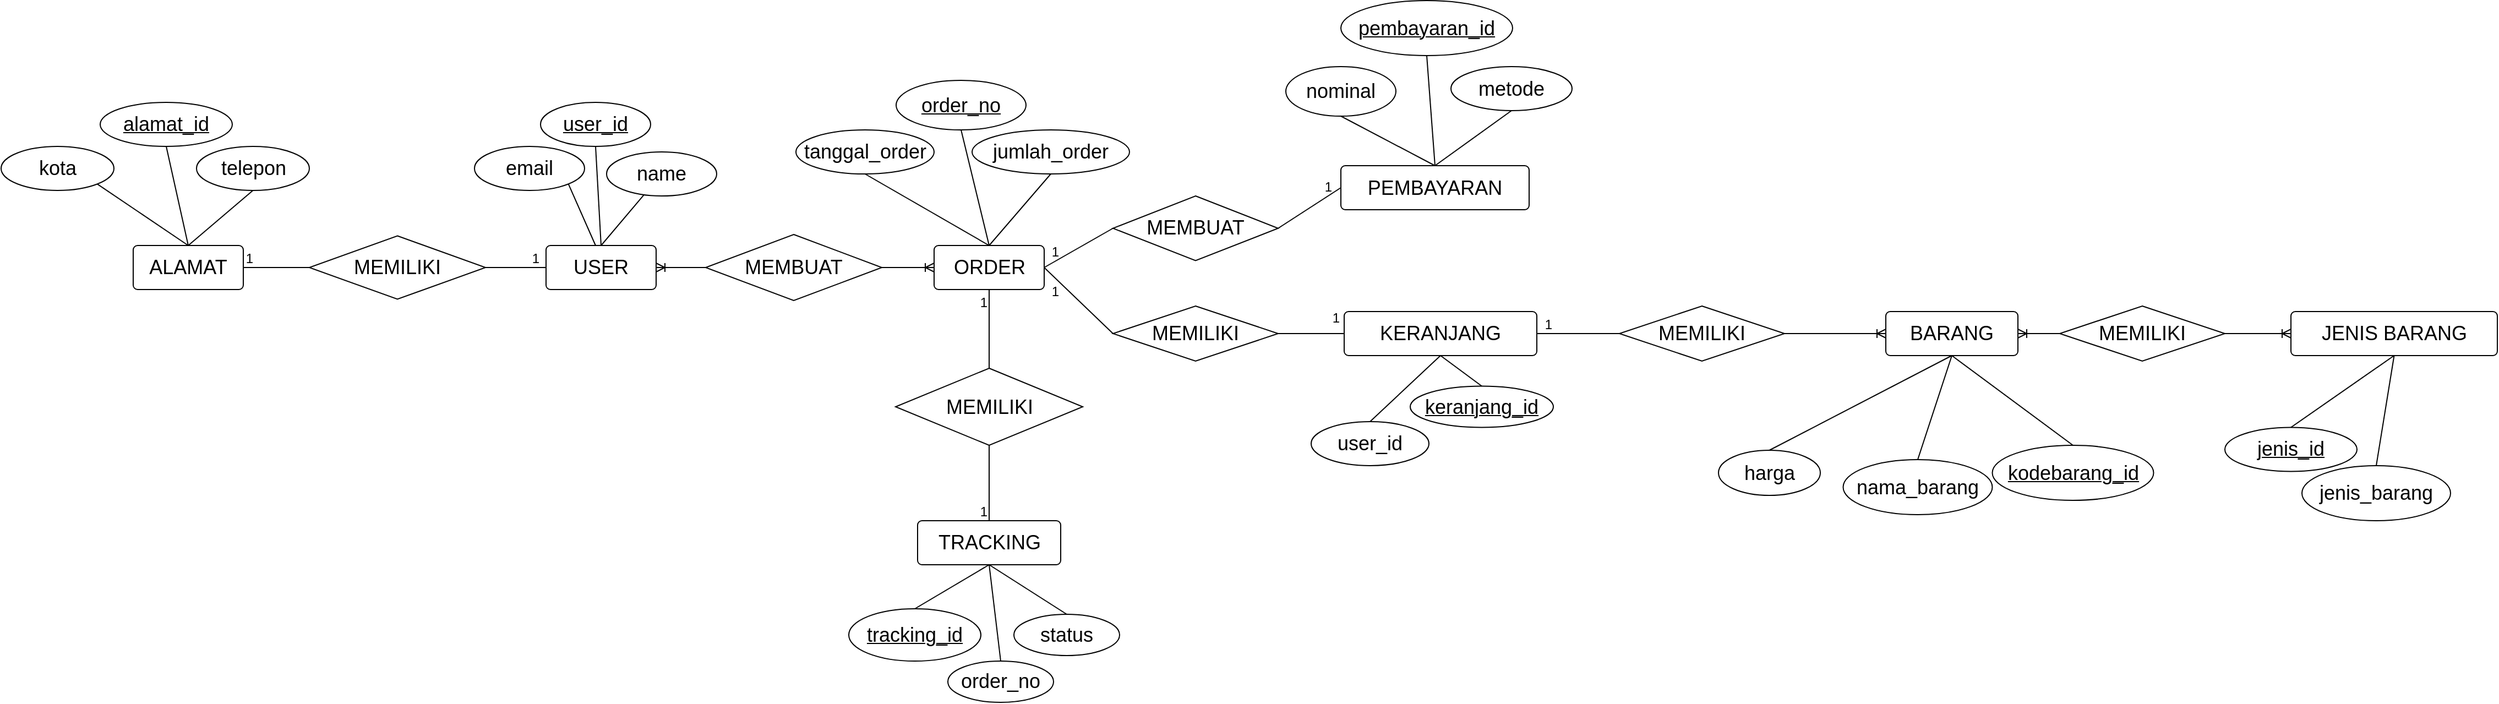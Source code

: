 <mxfile version="27.2.0">
  <diagram name="Page-1" id="-iXwoYLDDtDdKmQi8xTw">
    <mxGraphModel dx="2073" dy="730" grid="1" gridSize="10" guides="1" tooltips="1" connect="1" arrows="0" fold="1" page="1" pageScale="1" pageWidth="827" pageHeight="1169" background="#ffffff" math="0" shadow="0">
      <root>
        <mxCell id="0" />
        <mxCell id="1" parent="0" />
        <mxCell id="obogICGuJaBVOjnPYi_7-20" value="&lt;span style=&quot;font-size: 18px;&quot;&gt;alamat_id&lt;/span&gt;" style="ellipse;whiteSpace=wrap;html=1;fontStyle=4" vertex="1" parent="1">
          <mxGeometry x="-250" y="280" width="120" height="40" as="geometry" />
        </mxCell>
        <mxCell id="obogICGuJaBVOjnPYi_7-21" value="&lt;span style=&quot;font-size: 18px;&quot;&gt;kota&lt;/span&gt;" style="ellipse;whiteSpace=wrap;html=1;" vertex="1" parent="1">
          <mxGeometry x="-340" y="320" width="102.5" height="40" as="geometry" />
        </mxCell>
        <mxCell id="obogICGuJaBVOjnPYi_7-22" value="&lt;span style=&quot;font-size: 18px;&quot;&gt;telepon&lt;/span&gt;" style="ellipse;whiteSpace=wrap;html=1;" vertex="1" parent="1">
          <mxGeometry x="-162.5" y="320" width="102.5" height="40" as="geometry" />
        </mxCell>
        <mxCell id="obogICGuJaBVOjnPYi_7-26" value="&lt;span style=&quot;font-size: 18px;&quot;&gt;MEMILIKI&lt;/span&gt;" style="rhombus;whiteSpace=wrap;html=1;" vertex="1" parent="1">
          <mxGeometry x="472.5" y="521.5" width="170" height="70" as="geometry" />
        </mxCell>
        <mxCell id="obogICGuJaBVOjnPYi_7-27" value="&lt;font style=&quot;font-size: 18px;&quot;&gt;order_no&lt;/font&gt;" style="ellipse;whiteSpace=wrap;html=1;shadow=0;fontStyle=4" vertex="1" parent="1">
          <mxGeometry x="473" y="260" width="118" height="45" as="geometry" />
        </mxCell>
        <mxCell id="obogICGuJaBVOjnPYi_7-28" value="&lt;span style=&quot;font-size: 18px;&quot;&gt;jumlah_order&lt;/span&gt;" style="ellipse;whiteSpace=wrap;html=1;" vertex="1" parent="1">
          <mxGeometry x="542" y="305" width="143" height="40" as="geometry" />
        </mxCell>
        <mxCell id="obogICGuJaBVOjnPYi_7-30" value="&lt;font style=&quot;font-size: 18px;&quot;&gt;tanggal_order&lt;/font&gt;" style="ellipse;whiteSpace=wrap;html=1;" vertex="1" parent="1">
          <mxGeometry x="382" y="305" width="125.5" height="40" as="geometry" />
        </mxCell>
        <mxCell id="obogICGuJaBVOjnPYi_7-33" value="&lt;span style=&quot;font-size: 18px;&quot;&gt;MEMBUAT&lt;/span&gt;" style="rhombus;whiteSpace=wrap;html=1;" vertex="1" parent="1">
          <mxGeometry x="300" y="400" width="160" height="60" as="geometry" />
        </mxCell>
        <mxCell id="obogICGuJaBVOjnPYi_7-35" value="&lt;span style=&quot;font-size: 18px;&quot;&gt;keranjang_id&lt;/span&gt;" style="ellipse;whiteSpace=wrap;html=1;shadow=0;fontStyle=4" vertex="1" parent="1">
          <mxGeometry x="940" y="537.75" width="130" height="37.5" as="geometry" />
        </mxCell>
        <mxCell id="obogICGuJaBVOjnPYi_7-36" value="&lt;font style=&quot;font-size: 18px;&quot;&gt;user_id&lt;/font&gt;" style="ellipse;whiteSpace=wrap;html=1;" vertex="1" parent="1">
          <mxGeometry x="850" y="570" width="107" height="40" as="geometry" />
        </mxCell>
        <mxCell id="obogICGuJaBVOjnPYi_7-37" value="&lt;span style=&quot;font-size: 18px;&quot;&gt;pembayaran_id&lt;/span&gt;" style="ellipse;whiteSpace=wrap;html=1;shadow=0;fontStyle=4" vertex="1" parent="1">
          <mxGeometry x="877" y="187.5" width="156" height="50" as="geometry" />
        </mxCell>
        <mxCell id="obogICGuJaBVOjnPYi_7-38" value="&lt;span style=&quot;font-size: 18px;&quot;&gt;nominal&lt;/span&gt;" style="ellipse;whiteSpace=wrap;html=1;shadow=0;" vertex="1" parent="1">
          <mxGeometry x="827" y="247.5" width="100" height="45" as="geometry" />
        </mxCell>
        <mxCell id="obogICGuJaBVOjnPYi_7-39" value="&lt;span style=&quot;font-size: 18px;&quot;&gt;metode&lt;/span&gt;" style="ellipse;whiteSpace=wrap;html=1;shadow=0;" vertex="1" parent="1">
          <mxGeometry x="977" y="247.5" width="110" height="40" as="geometry" />
        </mxCell>
        <mxCell id="obogICGuJaBVOjnPYi_7-41" value="&lt;font style=&quot;font-size: 18px;&quot;&gt;USER&lt;/font&gt;" style="rounded=1;arcSize=10;whiteSpace=wrap;html=1;align=center;" vertex="1" parent="1">
          <mxGeometry x="155" y="410" width="100" height="40" as="geometry" />
        </mxCell>
        <mxCell id="obogICGuJaBVOjnPYi_7-45" value="&lt;font style=&quot;font-size: 18px;&quot;&gt;name&lt;/font&gt;" style="ellipse;whiteSpace=wrap;html=1;align=center;" vertex="1" parent="1">
          <mxGeometry x="210" y="325" width="100" height="40" as="geometry" />
        </mxCell>
        <mxCell id="obogICGuJaBVOjnPYi_7-46" value="&lt;span style=&quot;font-size: 18px;&quot;&gt;email&lt;/span&gt;" style="ellipse;whiteSpace=wrap;html=1;align=center;" vertex="1" parent="1">
          <mxGeometry x="90" y="320" width="100" height="40" as="geometry" />
        </mxCell>
        <mxCell id="obogICGuJaBVOjnPYi_7-47" value="&lt;span style=&quot;font-size: 18px;&quot;&gt;&lt;u&gt;user_id&lt;/u&gt;&lt;/span&gt;" style="ellipse;whiteSpace=wrap;html=1;align=center;" vertex="1" parent="1">
          <mxGeometry x="150" y="280" width="100" height="40" as="geometry" />
        </mxCell>
        <mxCell id="obogICGuJaBVOjnPYi_7-49" value="&lt;span style=&quot;font-size: 18px;&quot;&gt;ALAMAT&lt;/span&gt;" style="rounded=1;arcSize=10;whiteSpace=wrap;html=1;align=center;" vertex="1" parent="1">
          <mxGeometry x="-220" y="410" width="100" height="40" as="geometry" />
        </mxCell>
        <mxCell id="obogICGuJaBVOjnPYi_7-50" value="&lt;font style=&quot;font-size: 18px;&quot;&gt;ORDER&lt;/font&gt;" style="rounded=1;arcSize=10;whiteSpace=wrap;html=1;align=center;" vertex="1" parent="1">
          <mxGeometry x="507.5" y="410" width="100" height="40" as="geometry" />
        </mxCell>
        <mxCell id="obogICGuJaBVOjnPYi_7-51" value="&lt;span style=&quot;font-size: 18px;&quot;&gt;PEMBAYARAN&lt;/span&gt;" style="rounded=1;arcSize=10;whiteSpace=wrap;html=1;align=center;" vertex="1" parent="1">
          <mxGeometry x="877" y="337.5" width="171" height="40" as="geometry" />
        </mxCell>
        <mxCell id="obogICGuJaBVOjnPYi_7-52" value="&lt;font style=&quot;font-size: 18px;&quot;&gt;KERANJANG&lt;/font&gt;" style="rounded=1;arcSize=10;whiteSpace=wrap;html=1;align=center;" vertex="1" parent="1">
          <mxGeometry x="880" y="470" width="175" height="40" as="geometry" />
        </mxCell>
        <mxCell id="obogICGuJaBVOjnPYi_7-55" value="&lt;span style=&quot;font-size: 18px;&quot;&gt;MEMBUAT&lt;/span&gt;" style="rhombus;whiteSpace=wrap;html=1;" vertex="1" parent="1">
          <mxGeometry x="670" y="365" width="150" height="58.75" as="geometry" />
        </mxCell>
        <mxCell id="obogICGuJaBVOjnPYi_7-56" value="&lt;span style=&quot;font-size: 18px;&quot;&gt;BARANG&lt;/span&gt;" style="rounded=1;arcSize=10;whiteSpace=wrap;html=1;align=center;" vertex="1" parent="1">
          <mxGeometry x="1372" y="470" width="120" height="40" as="geometry" />
        </mxCell>
        <mxCell id="obogICGuJaBVOjnPYi_7-57" value="&lt;span style=&quot;font-size: 18px;&quot;&gt;nama_barang&lt;/span&gt;" style="ellipse;whiteSpace=wrap;html=1;shadow=0;fontStyle=0" vertex="1" parent="1">
          <mxGeometry x="1333.25" y="604.5" width="135.5" height="50" as="geometry" />
        </mxCell>
        <mxCell id="obogICGuJaBVOjnPYi_7-58" value="&lt;span style=&quot;font-size: 18px;&quot;&gt;kodebarang_id&lt;/span&gt;" style="ellipse;whiteSpace=wrap;html=1;shadow=0;fontStyle=4" vertex="1" parent="1">
          <mxGeometry x="1468.75" y="591.5" width="146.5" height="50" as="geometry" />
        </mxCell>
        <mxCell id="obogICGuJaBVOjnPYi_7-59" value="&lt;span style=&quot;font-size: 18px;&quot;&gt;harga&lt;/span&gt;" style="ellipse;whiteSpace=wrap;html=1;shadow=0;fontStyle=0" vertex="1" parent="1">
          <mxGeometry x="1220" y="596" width="92.5" height="41" as="geometry" />
        </mxCell>
        <mxCell id="obogICGuJaBVOjnPYi_7-66" value="&lt;span style=&quot;font-size: 18px;&quot;&gt;JENIS BARANG&lt;/span&gt;" style="rounded=1;arcSize=10;whiteSpace=wrap;html=1;align=center;" vertex="1" parent="1">
          <mxGeometry x="1740" y="470" width="187.5" height="40" as="geometry" />
        </mxCell>
        <mxCell id="obogICGuJaBVOjnPYi_7-68" value="&lt;span style=&quot;font-size: 18px;&quot;&gt;jenis_barang&lt;/span&gt;" style="ellipse;whiteSpace=wrap;html=1;shadow=0;fontStyle=0" vertex="1" parent="1">
          <mxGeometry x="1750" y="610" width="135" height="50" as="geometry" />
        </mxCell>
        <mxCell id="obogICGuJaBVOjnPYi_7-69" value="&lt;span style=&quot;font-size: 18px;&quot;&gt;MEMILIKI&lt;/span&gt;" style="rhombus;whiteSpace=wrap;html=1;" vertex="1" parent="1">
          <mxGeometry x="-60" y="401.25" width="160" height="57.5" as="geometry" />
        </mxCell>
        <mxCell id="obogICGuJaBVOjnPYi_7-71" value="&lt;span style=&quot;font-size: 18px;&quot;&gt;TRACKING&lt;/span&gt;" style="rounded=1;arcSize=10;whiteSpace=wrap;html=1;align=center;" vertex="1" parent="1">
          <mxGeometry x="492.5" y="660" width="130" height="40" as="geometry" />
        </mxCell>
        <mxCell id="obogICGuJaBVOjnPYi_7-72" value="&lt;span style=&quot;font-size: 18px;&quot;&gt;tracking_id&lt;/span&gt;" style="ellipse;whiteSpace=wrap;html=1;fontStyle=4" vertex="1" parent="1">
          <mxGeometry x="430" y="740" width="120" height="47.5" as="geometry" />
        </mxCell>
        <mxCell id="obogICGuJaBVOjnPYi_7-73" value="&lt;font style=&quot;font-size: 18px;&quot;&gt;order_no&lt;/font&gt;" style="ellipse;whiteSpace=wrap;html=1;shadow=0;fontStyle=0" vertex="1" parent="1">
          <mxGeometry x="520" y="787.5" width="96" height="37.5" as="geometry" />
        </mxCell>
        <mxCell id="obogICGuJaBVOjnPYi_7-74" value="&lt;font style=&quot;font-size: 18px;&quot;&gt;status&lt;/font&gt;" style="ellipse;whiteSpace=wrap;html=1;shadow=0;fontStyle=0" vertex="1" parent="1">
          <mxGeometry x="580" y="745" width="96" height="37.5" as="geometry" />
        </mxCell>
        <mxCell id="obogICGuJaBVOjnPYi_7-77" value="" style="endArrow=none;html=1;rounded=0;entryX=0.5;entryY=0;entryDx=0;entryDy=0;exitX=0.5;exitY=1;exitDx=0;exitDy=0;" edge="1" parent="1" source="obogICGuJaBVOjnPYi_7-47" target="obogICGuJaBVOjnPYi_7-41">
          <mxGeometry relative="1" as="geometry">
            <mxPoint x="-30" y="460" as="sourcePoint" />
            <mxPoint x="130" y="460" as="targetPoint" />
          </mxGeometry>
        </mxCell>
        <mxCell id="obogICGuJaBVOjnPYi_7-78" value="" style="endArrow=none;html=1;rounded=0;entryX=0.5;entryY=0;entryDx=0;entryDy=0;" edge="1" parent="1" source="obogICGuJaBVOjnPYi_7-45" target="obogICGuJaBVOjnPYi_7-41">
          <mxGeometry relative="1" as="geometry">
            <mxPoint x="205" y="380" as="sourcePoint" />
            <mxPoint x="210" y="420" as="targetPoint" />
          </mxGeometry>
        </mxCell>
        <mxCell id="obogICGuJaBVOjnPYi_7-79" value="" style="endArrow=none;html=1;rounded=0;exitX=1;exitY=1;exitDx=0;exitDy=0;" edge="1" parent="1" source="obogICGuJaBVOjnPYi_7-46">
          <mxGeometry relative="1" as="geometry">
            <mxPoint x="80" y="420" as="sourcePoint" />
            <mxPoint x="200" y="410" as="targetPoint" />
          </mxGeometry>
        </mxCell>
        <mxCell id="obogICGuJaBVOjnPYi_7-80" value="" style="endArrow=none;html=1;rounded=0;entryX=0.5;entryY=0;entryDx=0;entryDy=0;exitX=0.5;exitY=1;exitDx=0;exitDy=0;" edge="1" parent="1" source="obogICGuJaBVOjnPYi_7-22" target="obogICGuJaBVOjnPYi_7-49">
          <mxGeometry relative="1" as="geometry">
            <mxPoint x="-182" y="395" as="sourcePoint" />
            <mxPoint x="-22" y="395" as="targetPoint" />
          </mxGeometry>
        </mxCell>
        <mxCell id="obogICGuJaBVOjnPYi_7-83" value="" style="endArrow=none;html=1;rounded=0;entryX=1;entryY=1;entryDx=0;entryDy=0;exitX=0.5;exitY=0;exitDx=0;exitDy=0;" edge="1" parent="1" source="obogICGuJaBVOjnPYi_7-49" target="obogICGuJaBVOjnPYi_7-21">
          <mxGeometry relative="1" as="geometry">
            <mxPoint x="-82" y="475" as="sourcePoint" />
            <mxPoint x="78" y="475" as="targetPoint" />
          </mxGeometry>
        </mxCell>
        <mxCell id="obogICGuJaBVOjnPYi_7-85" value="" style="endArrow=none;html=1;rounded=0;entryX=0.5;entryY=1;entryDx=0;entryDy=0;exitX=0.5;exitY=0;exitDx=0;exitDy=0;" edge="1" parent="1" source="obogICGuJaBVOjnPYi_7-74" target="obogICGuJaBVOjnPYi_7-71">
          <mxGeometry relative="1" as="geometry">
            <mxPoint x="575.25" y="598.75" as="sourcePoint" />
            <mxPoint x="735.25" y="598.75" as="targetPoint" />
          </mxGeometry>
        </mxCell>
        <mxCell id="obogICGuJaBVOjnPYi_7-86" value="" style="endArrow=none;html=1;rounded=0;entryX=0.5;entryY=1;entryDx=0;entryDy=0;exitX=0.5;exitY=0;exitDx=0;exitDy=0;" edge="1" parent="1" source="obogICGuJaBVOjnPYi_7-72" target="obogICGuJaBVOjnPYi_7-71">
          <mxGeometry relative="1" as="geometry">
            <mxPoint x="473.25" y="646.75" as="sourcePoint" />
            <mxPoint x="515.25" y="691.75" as="targetPoint" />
          </mxGeometry>
        </mxCell>
        <mxCell id="obogICGuJaBVOjnPYi_7-87" value="" style="endArrow=none;html=1;rounded=0;entryX=0.5;entryY=1;entryDx=0;entryDy=0;exitX=0.5;exitY=0;exitDx=0;exitDy=0;" edge="1" parent="1" source="obogICGuJaBVOjnPYi_7-73" target="obogICGuJaBVOjnPYi_7-71">
          <mxGeometry relative="1" as="geometry">
            <mxPoint x="439.25" y="689.75" as="sourcePoint" />
            <mxPoint x="515.25" y="691.75" as="targetPoint" />
          </mxGeometry>
        </mxCell>
        <mxCell id="obogICGuJaBVOjnPYi_7-89" value="" style="endArrow=none;html=1;rounded=0;exitX=0.5;exitY=1;exitDx=0;exitDy=0;entryX=0.5;entryY=0;entryDx=0;entryDy=0;" edge="1" parent="1" source="obogICGuJaBVOjnPYi_7-27" target="obogICGuJaBVOjnPYi_7-50">
          <mxGeometry relative="1" as="geometry">
            <mxPoint x="664" y="405" as="sourcePoint" />
            <mxPoint x="582" y="427.5" as="targetPoint" />
          </mxGeometry>
        </mxCell>
        <mxCell id="obogICGuJaBVOjnPYi_7-90" value="" style="endArrow=none;html=1;rounded=0;entryX=0.5;entryY=0;entryDx=0;entryDy=0;exitX=0.5;exitY=1;exitDx=0;exitDy=0;" edge="1" parent="1" source="obogICGuJaBVOjnPYi_7-28" target="obogICGuJaBVOjnPYi_7-50">
          <mxGeometry relative="1" as="geometry">
            <mxPoint x="710" y="415.5" as="sourcePoint" />
            <mxPoint x="592" y="442" as="targetPoint" />
          </mxGeometry>
        </mxCell>
        <mxCell id="obogICGuJaBVOjnPYi_7-91" value="" style="endArrow=none;html=1;rounded=0;entryX=0.5;entryY=0;entryDx=0;entryDy=0;exitX=0.5;exitY=1;exitDx=0;exitDy=0;" edge="1" parent="1" source="obogICGuJaBVOjnPYi_7-30" target="obogICGuJaBVOjnPYi_7-50">
          <mxGeometry relative="1" as="geometry">
            <mxPoint x="732" y="440.5" as="sourcePoint" />
            <mxPoint x="592" y="440.5" as="targetPoint" />
          </mxGeometry>
        </mxCell>
        <mxCell id="obogICGuJaBVOjnPYi_7-92" value="" style="endArrow=none;html=1;rounded=0;entryX=0.5;entryY=0;entryDx=0;entryDy=0;exitX=0.5;exitY=1;exitDx=0;exitDy=0;" edge="1" parent="1" source="obogICGuJaBVOjnPYi_7-52" target="obogICGuJaBVOjnPYi_7-35">
          <mxGeometry relative="1" as="geometry">
            <mxPoint x="1456" y="420" as="sourcePoint" />
            <mxPoint x="1336" y="253" as="targetPoint" />
          </mxGeometry>
        </mxCell>
        <mxCell id="obogICGuJaBVOjnPYi_7-93" value="" style="endArrow=none;html=1;rounded=0;entryX=0.5;entryY=0;entryDx=0;entryDy=0;exitX=0.5;exitY=1;exitDx=0;exitDy=0;" edge="1" parent="1" source="obogICGuJaBVOjnPYi_7-52" target="obogICGuJaBVOjnPYi_7-36">
          <mxGeometry relative="1" as="geometry">
            <mxPoint x="1548" y="460" as="sourcePoint" />
            <mxPoint x="1606" y="425" as="targetPoint" />
          </mxGeometry>
        </mxCell>
        <mxCell id="obogICGuJaBVOjnPYi_7-94" value="" style="endArrow=none;html=1;rounded=0;entryX=0.5;entryY=0;entryDx=0;entryDy=0;exitX=0.5;exitY=1;exitDx=0;exitDy=0;" edge="1" parent="1" source="obogICGuJaBVOjnPYi_7-38" target="obogICGuJaBVOjnPYi_7-51">
          <mxGeometry relative="1" as="geometry">
            <mxPoint x="855" y="413.75" as="sourcePoint" />
            <mxPoint x="923" y="383.75" as="targetPoint" />
          </mxGeometry>
        </mxCell>
        <mxCell id="obogICGuJaBVOjnPYi_7-95" value="" style="endArrow=none;html=1;rounded=0;entryX=0.5;entryY=1;entryDx=0;entryDy=0;exitX=0.5;exitY=0;exitDx=0;exitDy=0;" edge="1" parent="1" source="obogICGuJaBVOjnPYi_7-51" target="obogICGuJaBVOjnPYi_7-37">
          <mxGeometry relative="1" as="geometry">
            <mxPoint x="877" y="357.5" as="sourcePoint" />
            <mxPoint x="933" y="393.75" as="targetPoint" />
          </mxGeometry>
        </mxCell>
        <mxCell id="obogICGuJaBVOjnPYi_7-96" value="" style="endArrow=none;html=1;rounded=0;entryX=0.5;entryY=1;entryDx=0;entryDy=0;exitX=0.5;exitY=0;exitDx=0;exitDy=0;" edge="1" parent="1" source="obogICGuJaBVOjnPYi_7-51" target="obogICGuJaBVOjnPYi_7-39">
          <mxGeometry relative="1" as="geometry">
            <mxPoint x="987" y="426.5" as="sourcePoint" />
            <mxPoint x="913" y="426.5" as="targetPoint" />
          </mxGeometry>
        </mxCell>
        <mxCell id="obogICGuJaBVOjnPYi_7-97" value="" style="endArrow=none;html=1;rounded=0;exitX=0.5;exitY=1;exitDx=0;exitDy=0;entryX=0.5;entryY=0;entryDx=0;entryDy=0;" edge="1" parent="1" source="obogICGuJaBVOjnPYi_7-56" target="obogICGuJaBVOjnPYi_7-57">
          <mxGeometry relative="1" as="geometry">
            <mxPoint x="1486.5" y="546.5" as="sourcePoint" />
            <mxPoint x="1646.5" y="546.5" as="targetPoint" />
          </mxGeometry>
        </mxCell>
        <mxCell id="obogICGuJaBVOjnPYi_7-98" value="" style="endArrow=none;html=1;rounded=0;exitX=0.5;exitY=1;exitDx=0;exitDy=0;entryX=0.5;entryY=0;entryDx=0;entryDy=0;" edge="1" parent="1" source="obogICGuJaBVOjnPYi_7-56" target="obogICGuJaBVOjnPYi_7-58">
          <mxGeometry relative="1" as="geometry">
            <mxPoint x="1491.5" y="566.5" as="sourcePoint" />
            <mxPoint x="1608.5" y="538.5" as="targetPoint" />
          </mxGeometry>
        </mxCell>
        <mxCell id="obogICGuJaBVOjnPYi_7-99" value="" style="endArrow=none;html=1;rounded=0;exitX=0.5;exitY=1;exitDx=0;exitDy=0;entryX=0.5;entryY=0;entryDx=0;entryDy=0;" edge="1" parent="1" source="obogICGuJaBVOjnPYi_7-56" target="obogICGuJaBVOjnPYi_7-59">
          <mxGeometry relative="1" as="geometry">
            <mxPoint x="1491.5" y="566.5" as="sourcePoint" />
            <mxPoint x="1565.5" y="571.5" as="targetPoint" />
          </mxGeometry>
        </mxCell>
        <mxCell id="obogICGuJaBVOjnPYi_7-100" value="&lt;span style=&quot;font-size: 18px;&quot;&gt;jenis_id&lt;/span&gt;" style="ellipse;whiteSpace=wrap;html=1;shadow=0;fontStyle=4" vertex="1" parent="1">
          <mxGeometry x="1680" y="575.25" width="120" height="40" as="geometry" />
        </mxCell>
        <mxCell id="obogICGuJaBVOjnPYi_7-101" value="" style="endArrow=none;html=1;rounded=0;exitX=0.5;exitY=0;exitDx=0;exitDy=0;entryX=0.5;entryY=1;entryDx=0;entryDy=0;" edge="1" parent="1" source="obogICGuJaBVOjnPYi_7-100" target="obogICGuJaBVOjnPYi_7-66">
          <mxGeometry relative="1" as="geometry">
            <mxPoint x="-9" y="1448" as="sourcePoint" />
            <mxPoint x="151" y="1448" as="targetPoint" />
            <Array as="points" />
          </mxGeometry>
        </mxCell>
        <mxCell id="obogICGuJaBVOjnPYi_7-102" value="" style="endArrow=none;html=1;rounded=0;exitX=0.5;exitY=0;exitDx=0;exitDy=0;entryX=0.5;entryY=1;entryDx=0;entryDy=0;" edge="1" parent="1" source="obogICGuJaBVOjnPYi_7-68" target="obogICGuJaBVOjnPYi_7-66">
          <mxGeometry relative="1" as="geometry">
            <mxPoint x="-61" y="1478" as="sourcePoint" />
            <mxPoint x="-8" y="1488" as="targetPoint" />
          </mxGeometry>
        </mxCell>
        <mxCell id="obogICGuJaBVOjnPYi_7-113" value="" style="endArrow=none;html=1;rounded=0;exitX=0.5;exitY=1;exitDx=0;exitDy=0;entryX=0.5;entryY=0;entryDx=0;entryDy=0;" edge="1" parent="1" source="obogICGuJaBVOjnPYi_7-20" target="obogICGuJaBVOjnPYi_7-49">
          <mxGeometry relative="1" as="geometry">
            <mxPoint x="-150" y="480" as="sourcePoint" />
            <mxPoint x="10" y="480" as="targetPoint" />
          </mxGeometry>
        </mxCell>
        <mxCell id="obogICGuJaBVOjnPYi_7-114" value="" style="endArrow=none;html=1;rounded=0;exitX=0;exitY=0.5;exitDx=0;exitDy=0;entryX=1;entryY=0.5;entryDx=0;entryDy=0;" edge="1" parent="1" source="obogICGuJaBVOjnPYi_7-69" target="obogICGuJaBVOjnPYi_7-49">
          <mxGeometry relative="1" as="geometry">
            <mxPoint x="40" y="410" as="sourcePoint" />
            <mxPoint x="-110" y="430" as="targetPoint" />
          </mxGeometry>
        </mxCell>
        <mxCell id="obogICGuJaBVOjnPYi_7-115" value="1" style="resizable=0;html=1;whiteSpace=wrap;align=right;verticalAlign=bottom;" connectable="0" vertex="1" parent="obogICGuJaBVOjnPYi_7-114">
          <mxGeometry x="1" relative="1" as="geometry">
            <mxPoint x="10" as="offset" />
          </mxGeometry>
        </mxCell>
        <mxCell id="obogICGuJaBVOjnPYi_7-116" value="" style="endArrow=none;html=1;rounded=0;exitX=1;exitY=0.5;exitDx=0;exitDy=0;entryX=0;entryY=0.5;entryDx=0;entryDy=0;" edge="1" parent="1" source="obogICGuJaBVOjnPYi_7-69" target="obogICGuJaBVOjnPYi_7-41">
          <mxGeometry relative="1" as="geometry">
            <mxPoint x="-50" y="440" as="sourcePoint" />
            <mxPoint x="-110" y="440" as="targetPoint" />
          </mxGeometry>
        </mxCell>
        <mxCell id="obogICGuJaBVOjnPYi_7-117" value="1" style="resizable=0;html=1;whiteSpace=wrap;align=right;verticalAlign=bottom;" connectable="0" vertex="1" parent="obogICGuJaBVOjnPYi_7-116">
          <mxGeometry x="1" relative="1" as="geometry">
            <mxPoint x="-5" as="offset" />
          </mxGeometry>
        </mxCell>
        <mxCell id="obogICGuJaBVOjnPYi_7-118" value="" style="edgeStyle=entityRelationEdgeStyle;fontSize=12;html=1;endArrow=ERoneToMany;rounded=0;exitX=1;exitY=0.5;exitDx=0;exitDy=0;entryX=0;entryY=0.5;entryDx=0;entryDy=0;" edge="1" parent="1" source="obogICGuJaBVOjnPYi_7-33" target="obogICGuJaBVOjnPYi_7-50">
          <mxGeometry width="100" height="100" relative="1" as="geometry">
            <mxPoint x="450" y="430" as="sourcePoint" />
            <mxPoint x="470" y="480" as="targetPoint" />
          </mxGeometry>
        </mxCell>
        <mxCell id="obogICGuJaBVOjnPYi_7-119" value="" style="edgeStyle=entityRelationEdgeStyle;fontSize=12;html=1;endArrow=ERoneToMany;rounded=0;exitX=0;exitY=0.5;exitDx=0;exitDy=0;entryX=1;entryY=0.5;entryDx=0;entryDy=0;" edge="1" parent="1" source="obogICGuJaBVOjnPYi_7-33" target="obogICGuJaBVOjnPYi_7-41">
          <mxGeometry width="100" height="100" relative="1" as="geometry">
            <mxPoint x="330" y="470" as="sourcePoint" />
            <mxPoint x="300" y="480" as="targetPoint" />
            <Array as="points">
              <mxPoint x="340" y="430" />
              <mxPoint x="330" y="470" />
              <mxPoint x="290" y="430" />
            </Array>
          </mxGeometry>
        </mxCell>
        <mxCell id="obogICGuJaBVOjnPYi_7-125" value="" style="endArrow=none;html=1;rounded=0;exitX=0.5;exitY=1;exitDx=0;exitDy=0;entryX=0.5;entryY=0;entryDx=0;entryDy=0;" edge="1" parent="1" source="obogICGuJaBVOjnPYi_7-26" target="obogICGuJaBVOjnPYi_7-71">
          <mxGeometry relative="1" as="geometry">
            <mxPoint x="390" y="610" as="sourcePoint" />
            <mxPoint x="550" y="610" as="targetPoint" />
          </mxGeometry>
        </mxCell>
        <mxCell id="obogICGuJaBVOjnPYi_7-126" value="1" style="resizable=0;html=1;whiteSpace=wrap;align=right;verticalAlign=bottom;" connectable="0" vertex="1" parent="obogICGuJaBVOjnPYi_7-125">
          <mxGeometry x="1" relative="1" as="geometry" />
        </mxCell>
        <mxCell id="obogICGuJaBVOjnPYi_7-127" value="" style="endArrow=none;html=1;rounded=0;exitX=0.5;exitY=0;exitDx=0;exitDy=0;entryX=0.5;entryY=1;entryDx=0;entryDy=0;" edge="1" parent="1" source="obogICGuJaBVOjnPYi_7-26" target="obogICGuJaBVOjnPYi_7-50">
          <mxGeometry relative="1" as="geometry">
            <mxPoint x="460" y="530" as="sourcePoint" />
            <mxPoint x="620" y="530" as="targetPoint" />
          </mxGeometry>
        </mxCell>
        <mxCell id="obogICGuJaBVOjnPYi_7-128" value="1" style="resizable=0;html=1;whiteSpace=wrap;align=right;verticalAlign=bottom;" connectable="0" vertex="1" parent="obogICGuJaBVOjnPYi_7-127">
          <mxGeometry x="1" relative="1" as="geometry">
            <mxPoint y="20" as="offset" />
          </mxGeometry>
        </mxCell>
        <mxCell id="obogICGuJaBVOjnPYi_7-129" value="" style="endArrow=none;html=1;rounded=0;exitX=1;exitY=0.5;exitDx=0;exitDy=0;entryX=0;entryY=0.5;entryDx=0;entryDy=0;" edge="1" parent="1" source="obogICGuJaBVOjnPYi_7-55" target="obogICGuJaBVOjnPYi_7-51">
          <mxGeometry relative="1" as="geometry">
            <mxPoint x="568" y="532" as="sourcePoint" />
            <mxPoint x="568" y="460" as="targetPoint" />
          </mxGeometry>
        </mxCell>
        <mxCell id="obogICGuJaBVOjnPYi_7-130" value="1" style="resizable=0;html=1;whiteSpace=wrap;align=right;verticalAlign=bottom;" connectable="0" vertex="1" parent="obogICGuJaBVOjnPYi_7-129">
          <mxGeometry x="1" relative="1" as="geometry">
            <mxPoint x="-7" y="8" as="offset" />
          </mxGeometry>
        </mxCell>
        <mxCell id="obogICGuJaBVOjnPYi_7-131" value="&lt;span style=&quot;font-size: 18px;&quot;&gt;MEMILIKI&lt;/span&gt;" style="rhombus;whiteSpace=wrap;html=1;" vertex="1" parent="1">
          <mxGeometry x="670" y="465" width="150" height="50" as="geometry" />
        </mxCell>
        <mxCell id="obogICGuJaBVOjnPYi_7-132" value="" style="endArrow=none;html=1;rounded=0;exitX=0;exitY=0.5;exitDx=0;exitDy=0;entryX=1;entryY=0.5;entryDx=0;entryDy=0;" edge="1" parent="1" source="obogICGuJaBVOjnPYi_7-55" target="obogICGuJaBVOjnPYi_7-50">
          <mxGeometry relative="1" as="geometry">
            <mxPoint x="830" y="404" as="sourcePoint" />
            <mxPoint x="887" y="368" as="targetPoint" />
          </mxGeometry>
        </mxCell>
        <mxCell id="obogICGuJaBVOjnPYi_7-133" value="1" style="resizable=0;html=1;whiteSpace=wrap;align=right;verticalAlign=bottom;" connectable="0" vertex="1" parent="obogICGuJaBVOjnPYi_7-132">
          <mxGeometry x="1" relative="1" as="geometry">
            <mxPoint x="15" y="-6" as="offset" />
          </mxGeometry>
        </mxCell>
        <mxCell id="obogICGuJaBVOjnPYi_7-134" value="" style="endArrow=none;html=1;rounded=0;exitX=1;exitY=0.5;exitDx=0;exitDy=0;entryX=0;entryY=0.5;entryDx=0;entryDy=0;" edge="1" parent="1" source="obogICGuJaBVOjnPYi_7-131" target="obogICGuJaBVOjnPYi_7-52">
          <mxGeometry relative="1" as="geometry">
            <mxPoint x="680" y="404" as="sourcePoint" />
            <mxPoint x="618" y="440" as="targetPoint" />
          </mxGeometry>
        </mxCell>
        <mxCell id="obogICGuJaBVOjnPYi_7-135" value="1" style="resizable=0;html=1;whiteSpace=wrap;align=right;verticalAlign=bottom;" connectable="0" vertex="1" parent="obogICGuJaBVOjnPYi_7-134">
          <mxGeometry x="1" relative="1" as="geometry">
            <mxPoint x="-3" y="-6" as="offset" />
          </mxGeometry>
        </mxCell>
        <mxCell id="obogICGuJaBVOjnPYi_7-138" value="" style="endArrow=none;html=1;rounded=0;exitX=0;exitY=0.5;exitDx=0;exitDy=0;entryX=1;entryY=0.5;entryDx=0;entryDy=0;" edge="1" parent="1" source="obogICGuJaBVOjnPYi_7-131" target="obogICGuJaBVOjnPYi_7-50">
          <mxGeometry relative="1" as="geometry">
            <mxPoint x="830" y="500" as="sourcePoint" />
            <mxPoint x="890" y="500" as="targetPoint" />
          </mxGeometry>
        </mxCell>
        <mxCell id="obogICGuJaBVOjnPYi_7-139" value="1" style="resizable=0;html=1;whiteSpace=wrap;align=right;verticalAlign=bottom;" connectable="0" vertex="1" parent="obogICGuJaBVOjnPYi_7-138">
          <mxGeometry x="1" relative="1" as="geometry">
            <mxPoint x="15" y="30" as="offset" />
          </mxGeometry>
        </mxCell>
        <mxCell id="obogICGuJaBVOjnPYi_7-140" value="" style="edgeStyle=entityRelationEdgeStyle;fontSize=12;html=1;endArrow=ERoneToMany;rounded=0;exitX=1;exitY=0.5;exitDx=0;exitDy=0;entryX=0;entryY=0.5;entryDx=0;entryDy=0;" edge="1" parent="1" source="obogICGuJaBVOjnPYi_7-141" target="obogICGuJaBVOjnPYi_7-56">
          <mxGeometry width="100" height="100" relative="1" as="geometry">
            <mxPoint x="1140" y="430" as="sourcePoint" />
            <mxPoint x="1360" y="310" as="targetPoint" />
          </mxGeometry>
        </mxCell>
        <mxCell id="obogICGuJaBVOjnPYi_7-141" value="&lt;span style=&quot;font-size: 18px;&quot;&gt;MEMILIKI&lt;/span&gt;" style="rhombus;whiteSpace=wrap;html=1;" vertex="1" parent="1">
          <mxGeometry x="1130" y="465" width="150" height="50" as="geometry" />
        </mxCell>
        <mxCell id="obogICGuJaBVOjnPYi_7-142" value="" style="endArrow=none;html=1;rounded=0;entryX=1;entryY=0.5;entryDx=0;entryDy=0;exitX=0;exitY=0.5;exitDx=0;exitDy=0;" edge="1" parent="1" source="obogICGuJaBVOjnPYi_7-141" target="obogICGuJaBVOjnPYi_7-52">
          <mxGeometry relative="1" as="geometry">
            <mxPoint x="1210" y="470" as="sourcePoint" />
            <mxPoint x="1370" y="470" as="targetPoint" />
          </mxGeometry>
        </mxCell>
        <mxCell id="obogICGuJaBVOjnPYi_7-143" value="1" style="resizable=0;html=1;whiteSpace=wrap;align=right;verticalAlign=bottom;" connectable="0" vertex="1" parent="obogICGuJaBVOjnPYi_7-142">
          <mxGeometry x="1" relative="1" as="geometry">
            <mxPoint x="15" as="offset" />
          </mxGeometry>
        </mxCell>
        <mxCell id="obogICGuJaBVOjnPYi_7-144" value="&lt;span style=&quot;font-size: 18px;&quot;&gt;MEMILIKI&lt;/span&gt;" style="rhombus;whiteSpace=wrap;html=1;" vertex="1" parent="1">
          <mxGeometry x="1530" y="465" width="150" height="50" as="geometry" />
        </mxCell>
        <mxCell id="obogICGuJaBVOjnPYi_7-146" value="" style="edgeStyle=entityRelationEdgeStyle;fontSize=12;html=1;endArrow=ERoneToMany;rounded=0;entryX=0;entryY=0.5;entryDx=0;entryDy=0;exitX=1;exitY=0.5;exitDx=0;exitDy=0;" edge="1" parent="1" source="obogICGuJaBVOjnPYi_7-144" target="obogICGuJaBVOjnPYi_7-66">
          <mxGeometry width="100" height="100" relative="1" as="geometry">
            <mxPoint x="1710" y="470" as="sourcePoint" />
            <mxPoint x="1620" y="460" as="targetPoint" />
          </mxGeometry>
        </mxCell>
        <mxCell id="obogICGuJaBVOjnPYi_7-148" value="" style="edgeStyle=entityRelationEdgeStyle;fontSize=12;html=1;endArrow=ERoneToMany;rounded=0;entryX=1;entryY=0.5;entryDx=0;entryDy=0;exitX=0;exitY=0.5;exitDx=0;exitDy=0;" edge="1" parent="1" source="obogICGuJaBVOjnPYi_7-144" target="obogICGuJaBVOjnPYi_7-56">
          <mxGeometry width="100" height="100" relative="1" as="geometry">
            <mxPoint x="1630" y="560" as="sourcePoint" />
            <mxPoint x="1730" y="460" as="targetPoint" />
          </mxGeometry>
        </mxCell>
      </root>
    </mxGraphModel>
  </diagram>
</mxfile>
